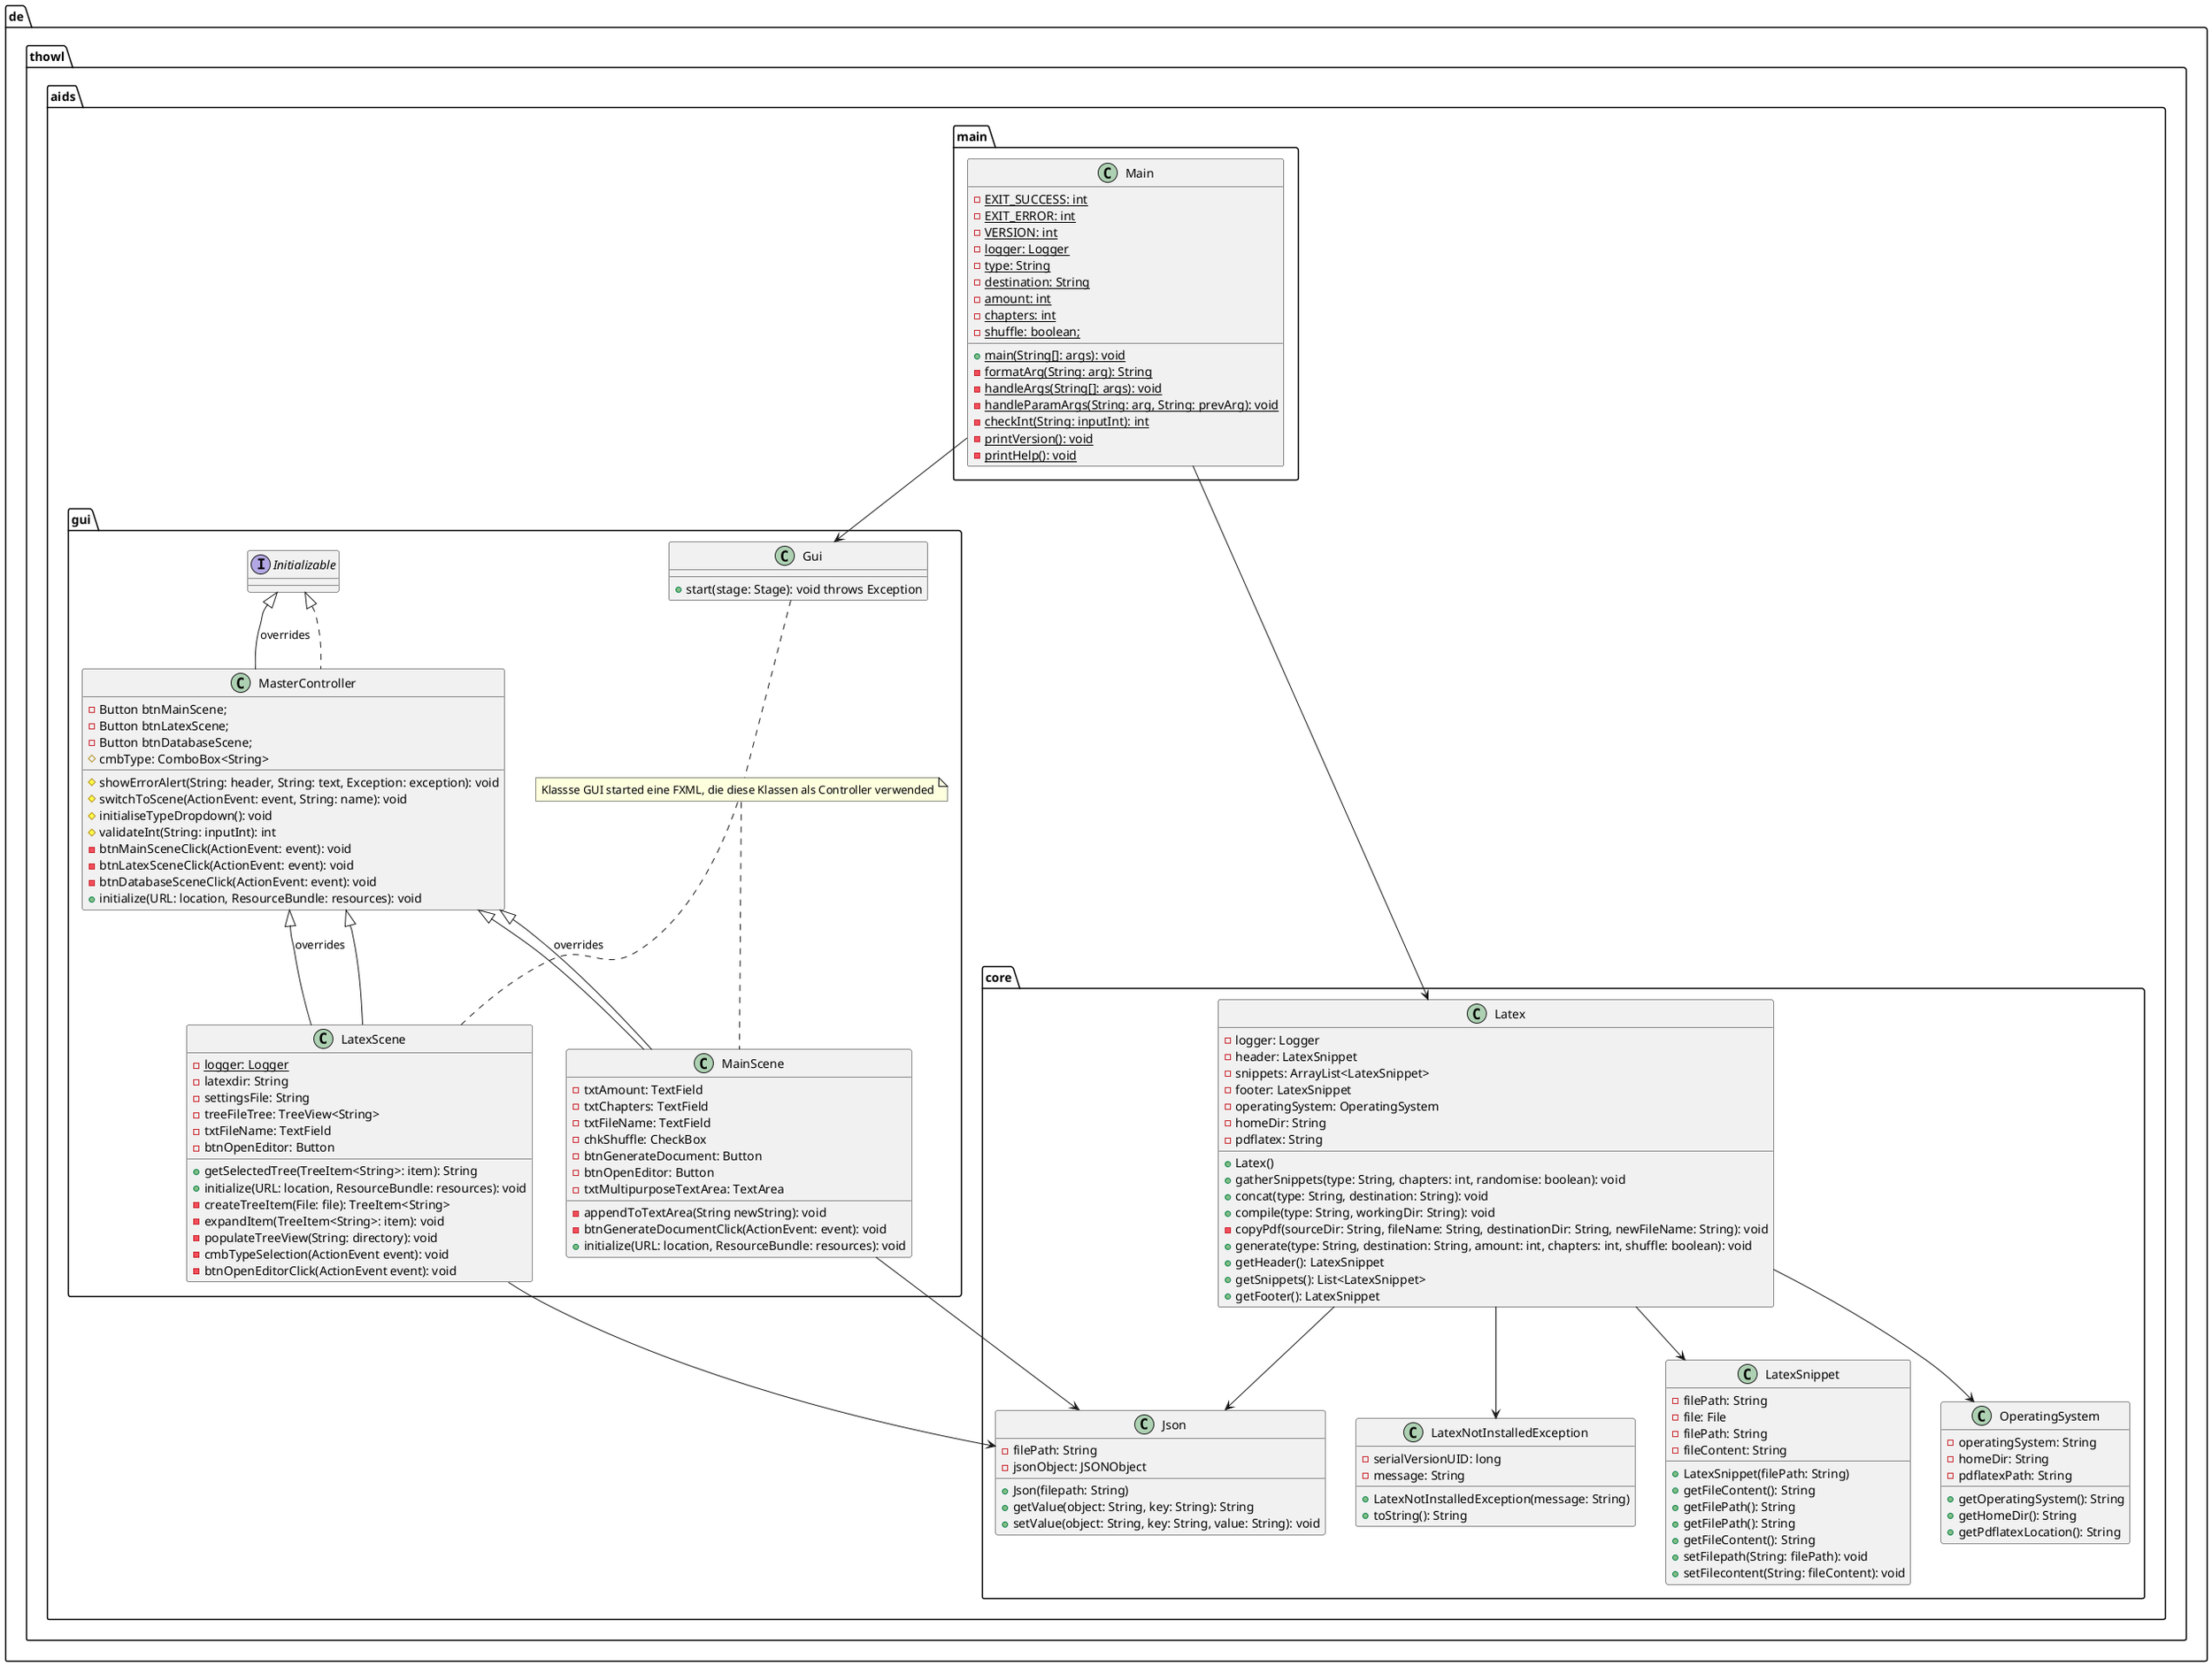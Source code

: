 @startuml

de.thowl.aids.main.Main --> de.thowl.aids.gui.Gui
de.thowl.aids.main.Main --> de.thowl.aids.core.Latex
de.thowl.aids.gui.MainScene --> de.thowl.aids.core.Json
de.thowl.aids.gui.LatexScene --> de.thowl.aids.core.Json

package de.thowl.aids.main {
    class Main {
        - {static} EXIT_SUCCESS: int
        - {static} EXIT_ERROR: int
        - {static} VERSION: int
        - {static} logger: Logger
        - {static} type: String
	    - {static} destination: String
	    - {static} amount: int
	    - {static} chapters: int
	    - {static} shuffle: boolean;
        + {static} main(String[]: args): void
        - {static} formatArg(String: arg): String
        - {static} handleArgs(String[]: args): void
        - {static} handleParamArgs(String: arg, String: prevArg): void
        - {static} checkInt(String: inputInt): int
        - {static} printVersion(): void
        - {static} printHelp(): void
    }
}

package de.thowl.aids.core {
    class Latex {
        - logger: Logger
        - header: LatexSnippet
        - snippets: ArrayList<LatexSnippet>
        - footer: LatexSnippet
        - operatingSystem: OperatingSystem
        - homeDir: String
        - pdflatex: String
        + Latex()
        + gatherSnippets(type: String, chapters: int, randomise: boolean): void
        + concat(type: String, destination: String): void
        + compile(type: String, workingDir: String): void
        - copyPdf(sourceDir: String, fileName: String, destinationDir: String, newFileName: String): void
        + generate(type: String, destination: String, amount: int, chapters: int, shuffle: boolean): void
        + getHeader(): LatexSnippet
        + getSnippets(): List<LatexSnippet>
        + getFooter(): LatexSnippet
    }

    Latex --> LatexSnippet
    Latex --> OperatingSystem
    Latex --> Json
    Latex --> LatexNotInstalledException

    class LatexSnippet {
        - filePath: String
        + LatexSnippet(filePath: String)
        + getFileContent(): String
        + getFilePath(): String
    }

    class OperatingSystem {
        - operatingSystem: String
	    - homeDir: String
	    - pdflatexPath: String
        + getOperatingSystem(): String
        + getHomeDir(): String
        + getPdflatexLocation(): String
    }

    class Json {
        - filePath: String
        - jsonObject: JSONObject
        + Json(filepath: String)
        + getValue(object: String, key: String): String
        + setValue(object: String, key: String, value: String): void
    }

    class LatexNotInstalledException {
        - serialVersionUID: long
        - message: String
        + LatexNotInstalledException(message: String)
        + toString(): String
    }

    class LatexSnippet {
        - file: File
	    - filePath: String
	    - fileContent: String
        + getFilePath(): String
        + getFileContent(): String
        + setFilepath(String: filePath): void
        + setFilecontent(String: fileContent): void
    }
}

package de.thowl.aids.gui{
    class Gui {
        + start(stage: Stage): void throws Exception
    }

    note "Klassse GUI started eine FXML, die diese Klassen als Controller verwended" as N1
    Gui .. N1
    N1 .. MainScene
    N1 .. LatexScene

    class MasterController implements Initializable{
        - Button btnMainScene;
	    - Button btnLatexScene;
	    - Button btnDatabaseScene;
        # cmbType: ComboBox<String>
        # showErrorAlert(String: header, String: text, Exception: exception): void
        # switchToScene(ActionEvent: event, String: name): void
        # initialiseTypeDropdown(): void
        # validateInt(String: inputInt): int
        - btnMainSceneClick(ActionEvent: event): void
        - btnLatexSceneClick(ActionEvent: event): void
        - btnDatabaseSceneClick(ActionEvent: event): void
        + initialize(URL: location, ResourceBundle: resources): void
    }

    class MainScene extends MasterController {
        - txtAmount: TextField
	    - txtChapters: TextField
	    - txtFileName: TextField
	    - chkShuffle: CheckBox
	    - btnGenerateDocument: Button
	    - btnOpenEditor: Button
        - txtMultipurposeTextArea: TextArea
        - appendToTextArea(String newString): void
        - btnGenerateDocumentClick(ActionEvent: event): void
        + initialize(URL: location, ResourceBundle: resources): void
    }

    class LatexScene extends MasterController {
        - {static} logger: Logger
        - latexdir: String
	    - settingsFile: String
        - treeFileTree: TreeView<String>
        - txtFileName: TextField
        - btnOpenEditor: Button
        + getSelectedTree(TreeItem<String>: item): String
        + initialize(URL: location, ResourceBundle: resources): void
        - createTreeItem(File: file): TreeItem<String>
        - expandItem(TreeItem<String>: item): void
        - populateTreeView(String: directory): void
        - cmbTypeSelection(ActionEvent event): void
        - btnOpenEditorClick(ActionEvent event): void 
    }

    Initializable <|-- MasterController : overrides
    MasterController <|-- MainScene : overrides
    MasterController <|-- LatexScene : overrides
}
@enduml